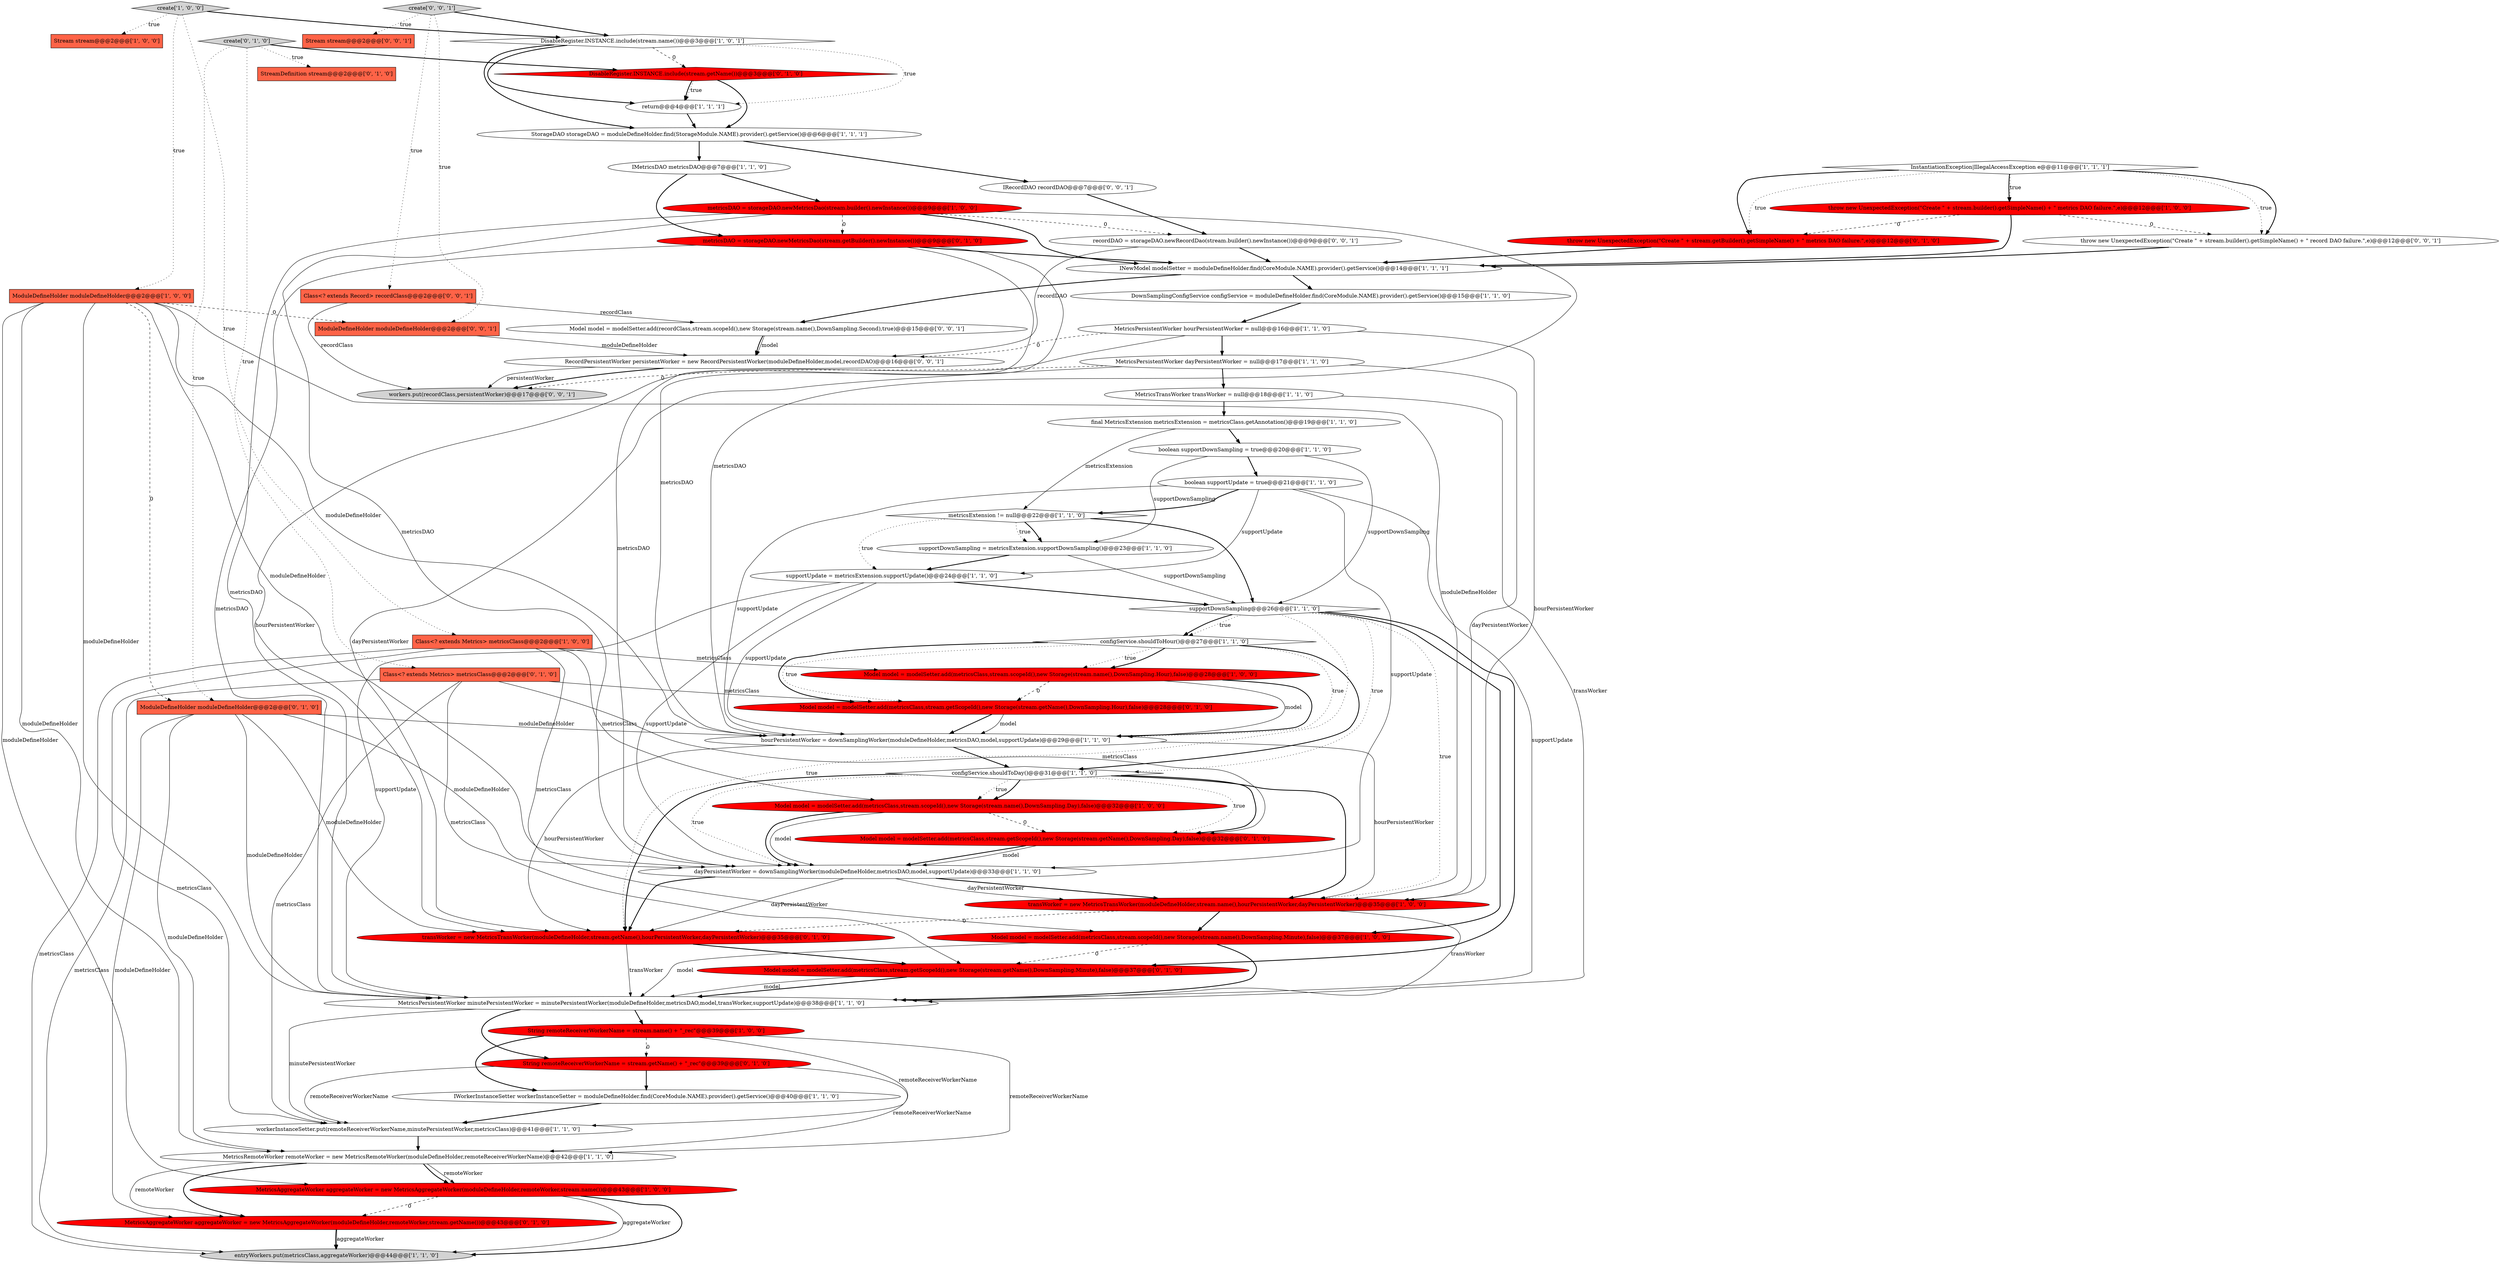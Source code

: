 digraph {
21 [style = filled, label = "Model model = modelSetter.add(metricsClass,stream.scopeId(),new Storage(stream.name(),DownSampling.Hour),false)@@@28@@@['1', '0', '0']", fillcolor = red, shape = ellipse image = "AAA1AAABBB1BBB"];
4 [style = filled, label = "Model model = modelSetter.add(metricsClass,stream.scopeId(),new Storage(stream.name(),DownSampling.Day),false)@@@32@@@['1', '0', '0']", fillcolor = red, shape = ellipse image = "AAA1AAABBB1BBB"];
8 [style = filled, label = "MetricsPersistentWorker hourPersistentWorker = null@@@16@@@['1', '1', '0']", fillcolor = white, shape = ellipse image = "AAA0AAABBB1BBB"];
35 [style = filled, label = "supportDownSampling@@@26@@@['1', '1', '0']", fillcolor = white, shape = diamond image = "AAA0AAABBB1BBB"];
38 [style = filled, label = "Model model = modelSetter.add(metricsClass,stream.getScopeId(),new Storage(stream.getName(),DownSampling.Minute),false)@@@37@@@['0', '1', '0']", fillcolor = red, shape = ellipse image = "AAA1AAABBB2BBB"];
22 [style = filled, label = "metricsExtension != null@@@22@@@['1', '1', '0']", fillcolor = white, shape = diamond image = "AAA0AAABBB1BBB"];
23 [style = filled, label = "DownSamplingConfigService configService = moduleDefineHolder.find(CoreModule.NAME).provider().getService()@@@15@@@['1', '1', '0']", fillcolor = white, shape = ellipse image = "AAA0AAABBB1BBB"];
17 [style = filled, label = "String remoteReceiverWorkerName = stream.name() + \"_rec\"@@@39@@@['1', '0', '0']", fillcolor = red, shape = ellipse image = "AAA1AAABBB1BBB"];
3 [style = filled, label = "entryWorkers.put(metricsClass,aggregateWorker)@@@44@@@['1', '1', '0']", fillcolor = lightgray, shape = ellipse image = "AAA0AAABBB1BBB"];
19 [style = filled, label = "hourPersistentWorker = downSamplingWorker(moduleDefineHolder,metricsDAO,model,supportUpdate)@@@29@@@['1', '1', '0']", fillcolor = white, shape = ellipse image = "AAA0AAABBB1BBB"];
42 [style = filled, label = "throw new UnexpectedException(\"Create \" + stream.getBuilder().getSimpleName() + \" metrics DAO failure.\",e)@@@12@@@['0', '1', '0']", fillcolor = red, shape = ellipse image = "AAA1AAABBB2BBB"];
24 [style = filled, label = "throw new UnexpectedException(\"Create \" + stream.builder().getSimpleName() + \" metrics DAO failure.\",e)@@@12@@@['1', '0', '0']", fillcolor = red, shape = ellipse image = "AAA1AAABBB1BBB"];
48 [style = filled, label = "ModuleDefineHolder moduleDefineHolder@@@2@@@['0', '1', '0']", fillcolor = tomato, shape = box image = "AAA1AAABBB2BBB"];
50 [style = filled, label = "Model model = modelSetter.add(metricsClass,stream.getScopeId(),new Storage(stream.getName(),DownSampling.Day),false)@@@32@@@['0', '1', '0']", fillcolor = red, shape = ellipse image = "AAA1AAABBB2BBB"];
54 [style = filled, label = "throw new UnexpectedException(\"Create \" + stream.builder().getSimpleName() + \" record DAO failure.\",e)@@@12@@@['0', '0', '1']", fillcolor = white, shape = ellipse image = "AAA0AAABBB3BBB"];
5 [style = filled, label = "dayPersistentWorker = downSamplingWorker(moduleDefineHolder,metricsDAO,model,supportUpdate)@@@33@@@['1', '1', '0']", fillcolor = white, shape = ellipse image = "AAA0AAABBB1BBB"];
47 [style = filled, label = "StreamDefinition stream@@@2@@@['0', '1', '0']", fillcolor = tomato, shape = box image = "AAA0AAABBB2BBB"];
51 [style = filled, label = "RecordPersistentWorker persistentWorker = new RecordPersistentWorker(moduleDefineHolder,model,recordDAO)@@@16@@@['0', '0', '1']", fillcolor = white, shape = ellipse image = "AAA0AAABBB3BBB"];
32 [style = filled, label = "final MetricsExtension metricsExtension = metricsClass.getAnnotation()@@@19@@@['1', '1', '0']", fillcolor = white, shape = ellipse image = "AAA0AAABBB1BBB"];
49 [style = filled, label = "transWorker = new MetricsTransWorker(moduleDefineHolder,stream.getName(),hourPersistentWorker,dayPersistentWorker)@@@35@@@['0', '1', '0']", fillcolor = red, shape = ellipse image = "AAA1AAABBB2BBB"];
40 [style = filled, label = "Model model = modelSetter.add(metricsClass,stream.getScopeId(),new Storage(stream.getName(),DownSampling.Hour),false)@@@28@@@['0', '1', '0']", fillcolor = red, shape = ellipse image = "AAA1AAABBB2BBB"];
33 [style = filled, label = "INewModel modelSetter = moduleDefineHolder.find(CoreModule.NAME).provider().getService()@@@14@@@['1', '1', '1']", fillcolor = white, shape = ellipse image = "AAA0AAABBB1BBB"];
20 [style = filled, label = "StorageDAO storageDAO = moduleDefineHolder.find(StorageModule.NAME).provider().getService()@@@6@@@['1', '1', '1']", fillcolor = white, shape = ellipse image = "AAA0AAABBB1BBB"];
26 [style = filled, label = "workerInstanceSetter.put(remoteReceiverWorkerName,minutePersistentWorker,metricsClass)@@@41@@@['1', '1', '0']", fillcolor = white, shape = ellipse image = "AAA0AAABBB1BBB"];
34 [style = filled, label = "IMetricsDAO metricsDAO@@@7@@@['1', '1', '0']", fillcolor = white, shape = ellipse image = "AAA0AAABBB1BBB"];
37 [style = filled, label = "MetricsRemoteWorker remoteWorker = new MetricsRemoteWorker(moduleDefineHolder,remoteReceiverWorkerName)@@@42@@@['1', '1', '0']", fillcolor = white, shape = ellipse image = "AAA0AAABBB1BBB"];
10 [style = filled, label = "Stream stream@@@2@@@['1', '0', '0']", fillcolor = tomato, shape = box image = "AAA0AAABBB1BBB"];
13 [style = filled, label = "boolean supportUpdate = true@@@21@@@['1', '1', '0']", fillcolor = white, shape = ellipse image = "AAA0AAABBB1BBB"];
7 [style = filled, label = "MetricsTransWorker transWorker = null@@@18@@@['1', '1', '0']", fillcolor = white, shape = ellipse image = "AAA0AAABBB1BBB"];
9 [style = filled, label = "supportDownSampling = metricsExtension.supportDownSampling()@@@23@@@['1', '1', '0']", fillcolor = white, shape = ellipse image = "AAA0AAABBB1BBB"];
46 [style = filled, label = "metricsDAO = storageDAO.newMetricsDao(stream.getBuilder().newInstance())@@@9@@@['0', '1', '0']", fillcolor = red, shape = ellipse image = "AAA1AAABBB2BBB"];
14 [style = filled, label = "configService.shouldToHour()@@@27@@@['1', '1', '0']", fillcolor = white, shape = diamond image = "AAA0AAABBB1BBB"];
31 [style = filled, label = "MetricsPersistentWorker dayPersistentWorker = null@@@17@@@['1', '1', '0']", fillcolor = white, shape = ellipse image = "AAA0AAABBB1BBB"];
59 [style = filled, label = "Stream stream@@@2@@@['0', '0', '1']", fillcolor = tomato, shape = box image = "AAA0AAABBB3BBB"];
56 [style = filled, label = "workers.put(recordClass,persistentWorker)@@@17@@@['0', '0', '1']", fillcolor = lightgray, shape = ellipse image = "AAA0AAABBB3BBB"];
39 [style = filled, label = "String remoteReceiverWorkerName = stream.getName() + \"_rec\"@@@39@@@['0', '1', '0']", fillcolor = red, shape = ellipse image = "AAA1AAABBB2BBB"];
11 [style = filled, label = "MetricsPersistentWorker minutePersistentWorker = minutePersistentWorker(moduleDefineHolder,metricsDAO,model,transWorker,supportUpdate)@@@38@@@['1', '1', '0']", fillcolor = white, shape = ellipse image = "AAA0AAABBB1BBB"];
44 [style = filled, label = "MetricsAggregateWorker aggregateWorker = new MetricsAggregateWorker(moduleDefineHolder,remoteWorker,stream.getName())@@@43@@@['0', '1', '0']", fillcolor = red, shape = ellipse image = "AAA1AAABBB2BBB"];
0 [style = filled, label = "return@@@4@@@['1', '1', '1']", fillcolor = white, shape = ellipse image = "AAA0AAABBB1BBB"];
18 [style = filled, label = "MetricsAggregateWorker aggregateWorker = new MetricsAggregateWorker(moduleDefineHolder,remoteWorker,stream.name())@@@43@@@['1', '0', '0']", fillcolor = red, shape = ellipse image = "AAA1AAABBB1BBB"];
53 [style = filled, label = "recordDAO = storageDAO.newRecordDao(stream.builder().newInstance())@@@9@@@['0', '0', '1']", fillcolor = white, shape = ellipse image = "AAA0AAABBB3BBB"];
57 [style = filled, label = "create['0', '0', '1']", fillcolor = lightgray, shape = diamond image = "AAA0AAABBB3BBB"];
36 [style = filled, label = "ModuleDefineHolder moduleDefineHolder@@@2@@@['1', '0', '0']", fillcolor = tomato, shape = box image = "AAA1AAABBB1BBB"];
58 [style = filled, label = "Model model = modelSetter.add(recordClass,stream.scopeId(),new Storage(stream.name(),DownSampling.Second),true)@@@15@@@['0', '0', '1']", fillcolor = white, shape = ellipse image = "AAA0AAABBB3BBB"];
43 [style = filled, label = "DisableRegister.INSTANCE.include(stream.getName())@@@3@@@['0', '1', '0']", fillcolor = red, shape = diamond image = "AAA1AAABBB2BBB"];
52 [style = filled, label = "Class<? extends Record> recordClass@@@2@@@['0', '0', '1']", fillcolor = tomato, shape = box image = "AAA0AAABBB3BBB"];
45 [style = filled, label = "create['0', '1', '0']", fillcolor = lightgray, shape = diamond image = "AAA0AAABBB2BBB"];
30 [style = filled, label = "InstantiationException|IllegalAccessException e@@@11@@@['1', '1', '1']", fillcolor = white, shape = diamond image = "AAA0AAABBB1BBB"];
2 [style = filled, label = "supportUpdate = metricsExtension.supportUpdate()@@@24@@@['1', '1', '0']", fillcolor = white, shape = ellipse image = "AAA0AAABBB1BBB"];
41 [style = filled, label = "Class<? extends Metrics> metricsClass@@@2@@@['0', '1', '0']", fillcolor = tomato, shape = box image = "AAA0AAABBB2BBB"];
16 [style = filled, label = "Model model = modelSetter.add(metricsClass,stream.scopeId(),new Storage(stream.name(),DownSampling.Minute),false)@@@37@@@['1', '0', '0']", fillcolor = red, shape = ellipse image = "AAA1AAABBB1BBB"];
28 [style = filled, label = "configService.shouldToDay()@@@31@@@['1', '1', '0']", fillcolor = white, shape = diamond image = "AAA0AAABBB1BBB"];
1 [style = filled, label = "transWorker = new MetricsTransWorker(moduleDefineHolder,stream.name(),hourPersistentWorker,dayPersistentWorker)@@@35@@@['1', '0', '0']", fillcolor = red, shape = ellipse image = "AAA1AAABBB1BBB"];
60 [style = filled, label = "ModuleDefineHolder moduleDefineHolder@@@2@@@['0', '0', '1']", fillcolor = tomato, shape = box image = "AAA0AAABBB3BBB"];
15 [style = filled, label = "Class<? extends Metrics> metricsClass@@@2@@@['1', '0', '0']", fillcolor = tomato, shape = box image = "AAA0AAABBB1BBB"];
55 [style = filled, label = "IRecordDAO recordDAO@@@7@@@['0', '0', '1']", fillcolor = white, shape = ellipse image = "AAA0AAABBB3BBB"];
25 [style = filled, label = "create['1', '0', '0']", fillcolor = lightgray, shape = diamond image = "AAA0AAABBB1BBB"];
29 [style = filled, label = "DisableRegister.INSTANCE.include(stream.name())@@@3@@@['1', '0', '1']", fillcolor = white, shape = diamond image = "AAA0AAABBB1BBB"];
12 [style = filled, label = "metricsDAO = storageDAO.newMetricsDao(stream.builder().newInstance())@@@9@@@['1', '0', '0']", fillcolor = red, shape = ellipse image = "AAA1AAABBB1BBB"];
27 [style = filled, label = "boolean supportDownSampling = true@@@20@@@['1', '1', '0']", fillcolor = white, shape = ellipse image = "AAA0AAABBB1BBB"];
6 [style = filled, label = "IWorkerInstanceSetter workerInstanceSetter = moduleDefineHolder.find(CoreModule.NAME).provider().getService()@@@40@@@['1', '1', '0']", fillcolor = white, shape = ellipse image = "AAA0AAABBB1BBB"];
27->13 [style = bold, label=""];
2->35 [style = bold, label=""];
7->32 [style = bold, label=""];
18->3 [style = bold, label=""];
17->37 [style = solid, label="remoteReceiverWorkerName"];
58->51 [style = solid, label="model"];
14->19 [style = dotted, label="true"];
34->46 [style = bold, label=""];
57->52 [style = dotted, label="true"];
28->50 [style = bold, label=""];
36->37 [style = solid, label="moduleDefineHolder"];
15->26 [style = solid, label="metricsClass"];
29->0 [style = bold, label=""];
57->29 [style = bold, label=""];
39->6 [style = bold, label=""];
14->28 [style = bold, label=""];
25->29 [style = bold, label=""];
28->50 [style = dotted, label="true"];
29->43 [style = dashed, label="0"];
13->2 [style = solid, label="supportUpdate"];
24->42 [style = dashed, label="0"];
31->56 [style = dashed, label="0"];
27->9 [style = solid, label="supportDownSampling"];
35->1 [style = dotted, label="true"];
14->21 [style = dotted, label="true"];
5->49 [style = bold, label=""];
1->49 [style = dashed, label="0"];
45->43 [style = bold, label=""];
50->5 [style = bold, label=""];
8->51 [style = dashed, label="0"];
54->33 [style = bold, label=""];
8->1 [style = solid, label="hourPersistentWorker"];
41->38 [style = solid, label="metricsClass"];
12->11 [style = solid, label="metricsDAO"];
41->40 [style = solid, label="metricsClass"];
43->0 [style = bold, label=""];
12->46 [style = dashed, label="0"];
13->22 [style = bold, label=""];
19->28 [style = bold, label=""];
35->38 [style = bold, label=""];
31->49 [style = solid, label="dayPersistentWorker"];
12->5 [style = solid, label="metricsDAO"];
48->5 [style = solid, label="moduleDefineHolder"];
8->49 [style = solid, label="hourPersistentWorker"];
21->19 [style = bold, label=""];
46->5 [style = solid, label="metricsDAO"];
39->26 [style = solid, label="remoteReceiverWorkerName"];
9->2 [style = bold, label=""];
38->11 [style = bold, label=""];
1->11 [style = solid, label="transWorker"];
20->34 [style = bold, label=""];
44->3 [style = bold, label=""];
30->42 [style = bold, label=""];
37->44 [style = solid, label="remoteWorker"];
7->11 [style = solid, label="transWorker"];
22->9 [style = bold, label=""];
27->35 [style = solid, label="supportDownSampling"];
9->35 [style = solid, label="supportDownSampling"];
49->38 [style = bold, label=""];
35->49 [style = dotted, label="true"];
23->8 [style = bold, label=""];
33->23 [style = bold, label=""];
44->3 [style = solid, label="aggregateWorker"];
36->1 [style = solid, label="moduleDefineHolder"];
5->1 [style = bold, label=""];
16->11 [style = solid, label="model"];
30->54 [style = dotted, label="true"];
25->15 [style = dotted, label="true"];
29->20 [style = bold, label=""];
45->48 [style = dotted, label="true"];
41->50 [style = solid, label="metricsClass"];
58->51 [style = bold, label=""];
43->0 [style = dotted, label="true"];
48->44 [style = solid, label="moduleDefineHolder"];
1->16 [style = bold, label=""];
4->50 [style = dashed, label="0"];
36->5 [style = solid, label="moduleDefineHolder"];
46->33 [style = bold, label=""];
50->5 [style = solid, label="model"];
12->33 [style = bold, label=""];
53->33 [style = bold, label=""];
11->17 [style = bold, label=""];
26->37 [style = bold, label=""];
0->20 [style = bold, label=""];
25->10 [style = dotted, label="true"];
22->9 [style = dotted, label="true"];
41->26 [style = solid, label="metricsClass"];
40->19 [style = solid, label="model"];
33->58 [style = bold, label=""];
35->14 [style = dotted, label="true"];
14->21 [style = bold, label=""];
57->60 [style = dotted, label="true"];
29->0 [style = dotted, label="true"];
30->24 [style = bold, label=""];
17->39 [style = dashed, label="0"];
30->42 [style = dotted, label="true"];
6->26 [style = bold, label=""];
13->19 [style = solid, label="supportUpdate"];
36->18 [style = solid, label="moduleDefineHolder"];
48->11 [style = solid, label="moduleDefineHolder"];
8->31 [style = bold, label=""];
17->6 [style = bold, label=""];
13->5 [style = solid, label="supportUpdate"];
36->19 [style = solid, label="moduleDefineHolder"];
43->20 [style = bold, label=""];
28->49 [style = bold, label=""];
5->1 [style = solid, label="dayPersistentWorker"];
40->19 [style = bold, label=""];
32->27 [style = bold, label=""];
48->49 [style = solid, label="moduleDefineHolder"];
36->48 [style = dashed, label="0"];
35->14 [style = bold, label=""];
45->41 [style = dotted, label="true"];
31->7 [style = bold, label=""];
15->4 [style = solid, label="metricsClass"];
12->53 [style = dashed, label="0"];
19->49 [style = solid, label="hourPersistentWorker"];
14->40 [style = dotted, label="true"];
24->33 [style = bold, label=""];
18->44 [style = dashed, label="0"];
32->22 [style = solid, label="metricsExtension"];
15->3 [style = solid, label="metricsClass"];
4->5 [style = solid, label="model"];
30->54 [style = bold, label=""];
25->36 [style = dotted, label="true"];
46->11 [style = solid, label="metricsDAO"];
37->44 [style = bold, label=""];
48->37 [style = solid, label="moduleDefineHolder"];
53->51 [style = solid, label="recordDAO"];
28->4 [style = dotted, label="true"];
11->26 [style = solid, label="minutePersistentWorker"];
22->35 [style = bold, label=""];
4->5 [style = bold, label=""];
45->47 [style = dotted, label="true"];
41->3 [style = solid, label="metricsClass"];
52->58 [style = solid, label="recordClass"];
16->38 [style = dashed, label="0"];
2->11 [style = solid, label="supportUpdate"];
35->16 [style = bold, label=""];
5->49 [style = solid, label="dayPersistentWorker"];
16->11 [style = bold, label=""];
30->24 [style = dotted, label="true"];
19->1 [style = solid, label="hourPersistentWorker"];
36->11 [style = solid, label="moduleDefineHolder"];
49->11 [style = solid, label="transWorker"];
57->59 [style = dotted, label="true"];
31->1 [style = solid, label="dayPersistentWorker"];
42->33 [style = bold, label=""];
51->56 [style = bold, label=""];
37->18 [style = solid, label="remoteWorker"];
28->1 [style = bold, label=""];
51->56 [style = solid, label="persistentWorker"];
34->12 [style = bold, label=""];
21->19 [style = solid, label="model"];
18->3 [style = solid, label="aggregateWorker"];
20->55 [style = bold, label=""];
48->19 [style = solid, label="moduleDefineHolder"];
22->2 [style = dotted, label="true"];
12->19 [style = solid, label="metricsDAO"];
13->11 [style = solid, label="supportUpdate"];
39->37 [style = solid, label="remoteReceiverWorkerName"];
2->5 [style = solid, label="supportUpdate"];
28->5 [style = dotted, label="true"];
24->54 [style = dashed, label="0"];
15->21 [style = solid, label="metricsClass"];
46->19 [style = solid, label="metricsDAO"];
55->53 [style = bold, label=""];
21->40 [style = dashed, label="0"];
36->60 [style = dashed, label="0"];
2->19 [style = solid, label="supportUpdate"];
52->56 [style = solid, label="recordClass"];
37->18 [style = bold, label=""];
11->39 [style = bold, label=""];
35->28 [style = dotted, label="true"];
15->16 [style = solid, label="metricsClass"];
14->40 [style = bold, label=""];
38->11 [style = solid, label="model"];
28->4 [style = bold, label=""];
17->26 [style = solid, label="remoteReceiverWorkerName"];
60->51 [style = solid, label="moduleDefineHolder"];
}
